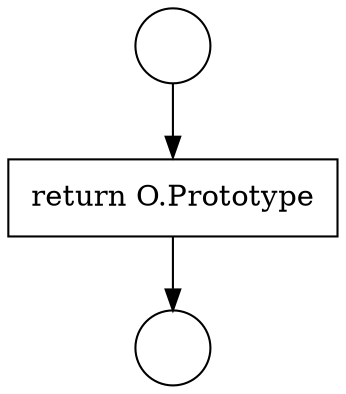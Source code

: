 digraph {
  node1483 [shape=circle label=" " color="black" fillcolor="white" style=filled]
  node1485 [shape=none, margin=0, label=<<font color="black">
    <table border="0" cellborder="1" cellspacing="0" cellpadding="10">
      <tr><td align="left">return O.Prototype</td></tr>
    </table>
  </font>> color="black" fillcolor="white" style=filled]
  node1484 [shape=circle label=" " color="black" fillcolor="white" style=filled]
  node1483 -> node1485 [ color="black"]
  node1485 -> node1484 [ color="black"]
}
